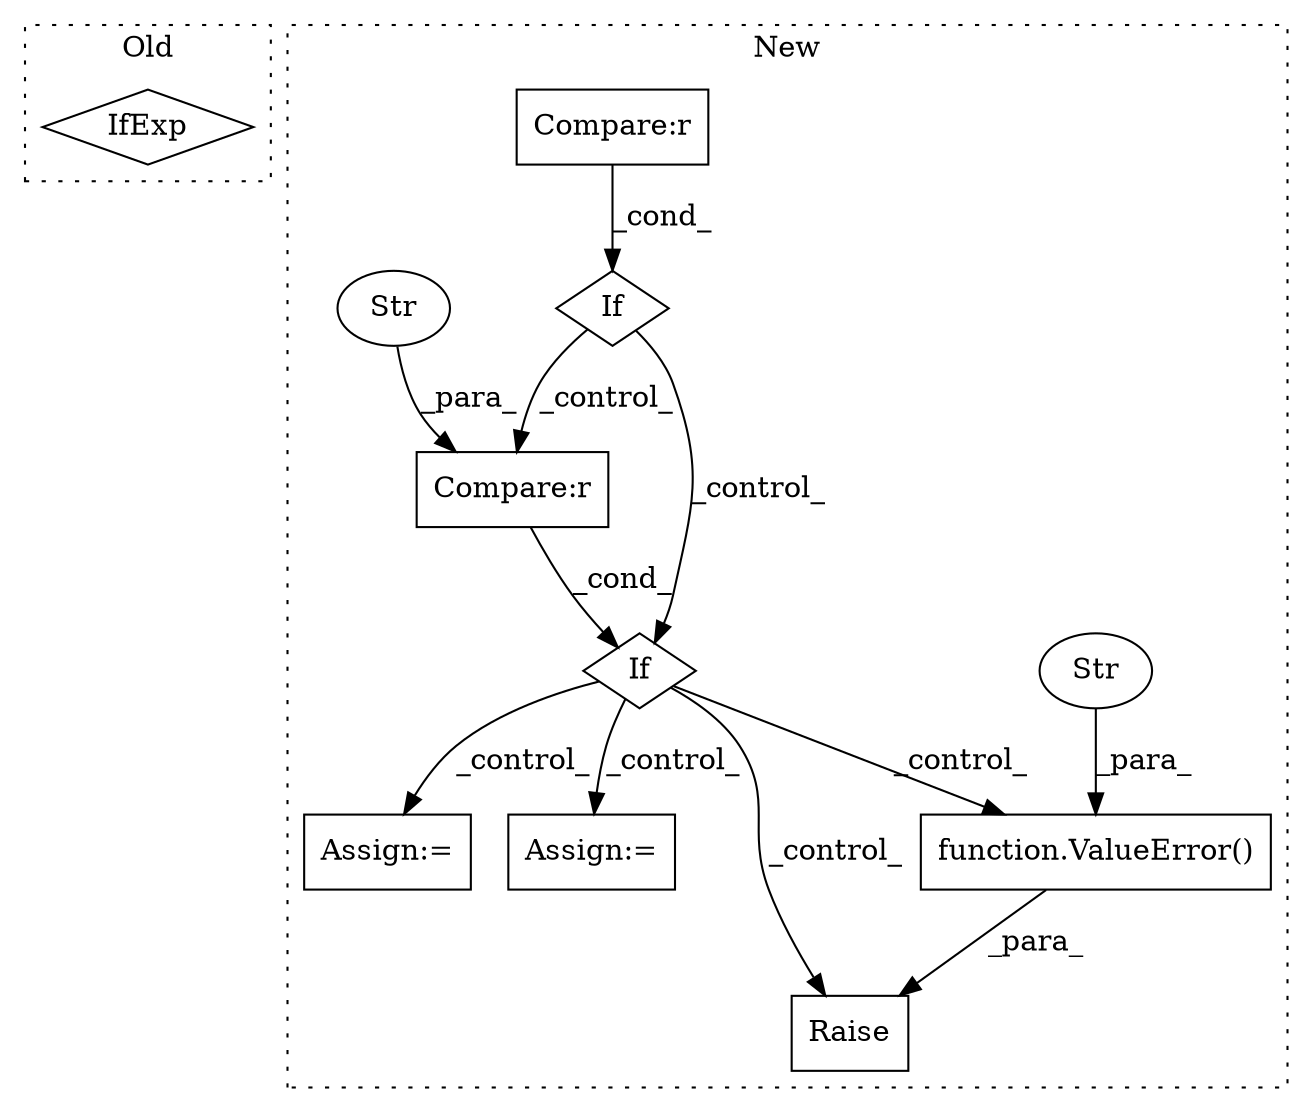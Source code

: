 digraph G {
subgraph cluster0 {
1 [label="IfExp" a="51" s="3202,3241" l="16,18" shape="diamond"];
label = "Old";
style="dotted";
}
subgraph cluster1 {
2 [label="Raise" a="91" s="4115" l="6" shape="box"];
3 [label="If" a="96" s="3175" l="3" shape="diamond"];
4 [label="Assign:=" a="68" s="3597" l="3" shape="box"];
5 [label="Assign:=" a="68" s="3748" l="3" shape="box"];
6 [label="function.ValueError()" a="75" s="4121,4180" l="11,1" shape="box"];
7 [label="Str" a="66" s="4132" l="48" shape="ellipse"];
8 [label="If" a="96" s="3533" l="0" shape="diamond"];
9 [label="Compare:r" a="40" s="3533" l="36" shape="box"];
10 [label="Compare:r" a="40" s="3178" l="33" shape="box"];
11 [label="Str" a="66" s="3556" l="13" shape="ellipse"];
label = "New";
style="dotted";
}
3 -> 9 [label="_control_"];
3 -> 8 [label="_control_"];
6 -> 2 [label="_para_"];
7 -> 6 [label="_para_"];
8 -> 6 [label="_control_"];
8 -> 4 [label="_control_"];
8 -> 5 [label="_control_"];
8 -> 2 [label="_control_"];
9 -> 8 [label="_cond_"];
10 -> 3 [label="_cond_"];
11 -> 9 [label="_para_"];
}